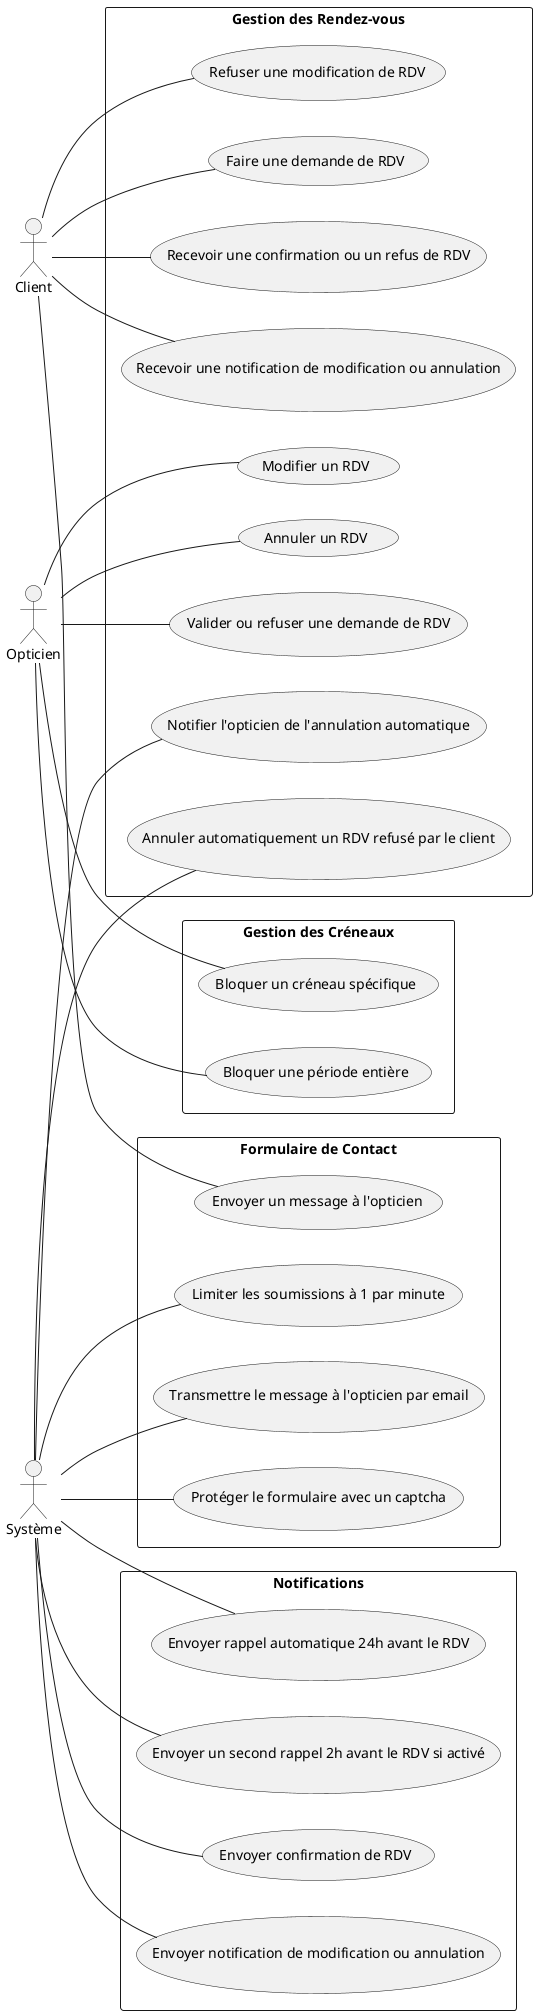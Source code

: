 @startuml use_cases_diagram

left to right direction

actor Client
actor Opticien
actor Système

rectangle "Gestion des Rendez-vous" {
  Client -- (Faire une demande de RDV)
  Opticien -- (Valider ou refuser une demande de RDV)
  Opticien -- (Modifier un RDV)
  Opticien -- (Annuler un RDV)
  Client -- (Recevoir une confirmation ou un refus de RDV)
  Client -- (Recevoir une notification de modification ou annulation)
  Client -- (Refuser une modification de RDV)
  Système -- (Annuler automatiquement un RDV refusé par le client)
  Système -- (Notifier l'opticien de l'annulation automatique)
}

rectangle "Gestion des Créneaux" {
  Opticien -- (Bloquer un créneau spécifique)
  Opticien -- (Bloquer une période entière)
}

rectangle "Notifications" {
  Système -- (Envoyer confirmation de RDV)
  Système -- (Envoyer notification de modification ou annulation)
  Système -- (Envoyer rappel automatique 24h avant le RDV)
  Système -- (Envoyer un second rappel 2h avant le RDV si activé)
}

rectangle "Formulaire de Contact" {
  Client -- (Envoyer un message à l'opticien)
  Système -- (Transmettre le message à l'opticien par email)
  Système -- (Protéger le formulaire avec un captcha)
  Système -- (Limiter les soumissions à 1 par minute)
}

@enduml
